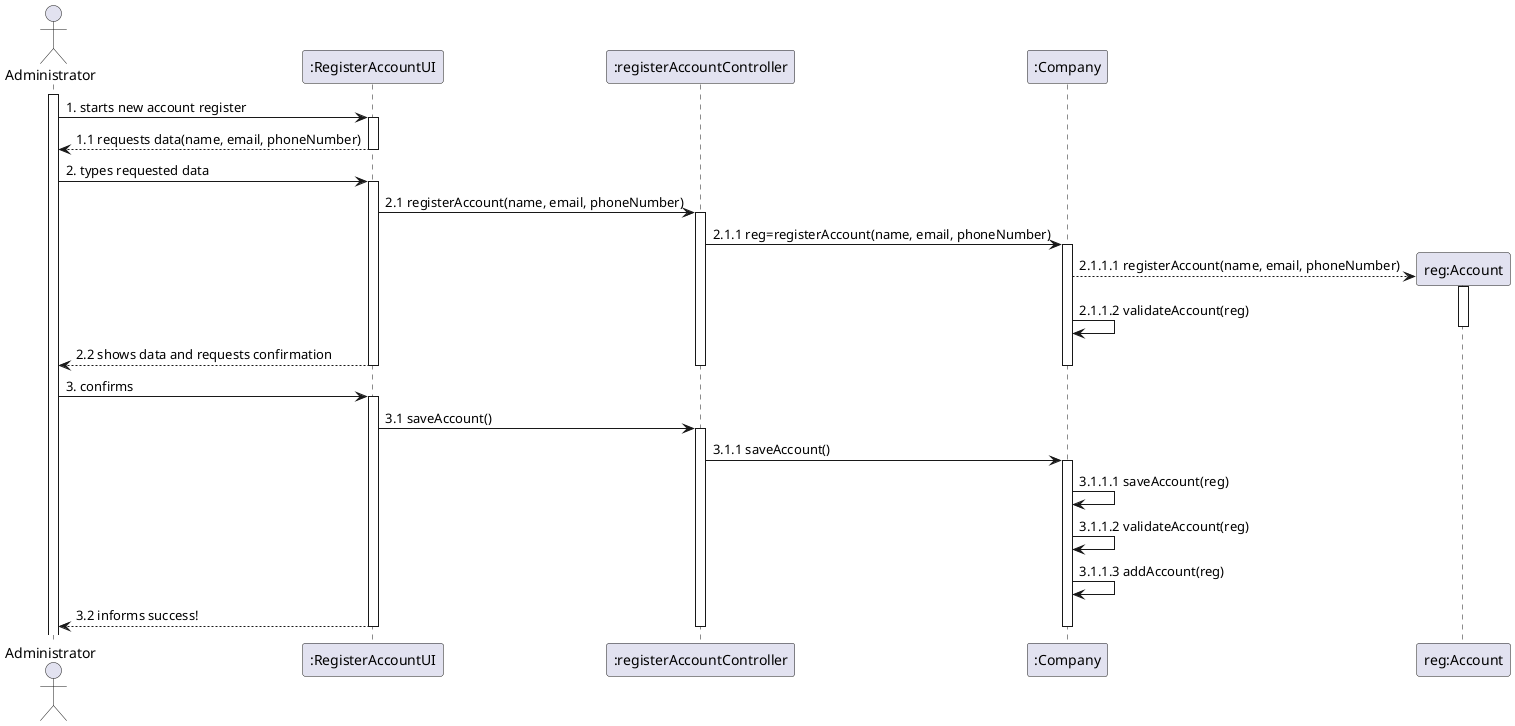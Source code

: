 @startuml
actor Administrator
participant ":RegisterAccountUI" as ui
participant ":registerAccountController" as controller
participant ":Company" as company
participant "reg:Account" as account

activate Administrator
Administrator -> ui: 1. starts new account register
activate ui
ui --> Administrator: 1.1 requests data(name, email, phoneNumber)
deactivate ui
Administrator -> ui: 2. types requested data
activate ui
ui -> controller: 2.1 registerAccount(name, email, phoneNumber)
activate controller
controller -> company: 2.1.1 reg=registerAccount(name, email, phoneNumber)
activate company
create account
company --> account: 2.1.1.1 registerAccount(name, email, phoneNumber)
activate account
company -> company: 2.1.1.2 validateAccount(reg)
deactivate account
ui --> Administrator: 2.2 shows data and requests confirmation
deactivate controller
deactivate company
deactivate ui
Administrator -> ui: 3. confirms
activate ui
ui -> controller: 3.1 saveAccount()
activate controller
controller -> company: 3.1.1 saveAccount()
activate company
company -> company: 3.1.1.1 saveAccount(reg)
company -> company: 3.1.1.2 validateAccount(reg)
company -> company: 3.1.1.3 addAccount(reg)

ui --> Administrator: 3.2 informs success!
deactivate company
deactivate controller
deactivate ui


@enduml

actor Administrator
participant ":RegisterAccountController" as controller
participant ":Company" as company
participant "acc :Account" as account

Administrator -> controller: 1. registerNewAccount(name, email, phoneNumber)
activate controller
controller -> company: 1.1 acc=registerNewAccount(name, email, phoneNumber)
activate company
create account
company --> account: 1.1.1 registerAccount(name, email, phoneNumber)
company -> company: 1.1.2 validateAccount(acc)
company -> company: 1.1.3 addAccount(acc)


actor Administrator
participant ":RegisterAccountUI" as ui
participant ":RegisterAccountController" as rgc
participant ":registerAccountController" as controller
participant "reg:Account" as account

activate Administrator
Administrator -> ui: 1. starts new account register
activate ui
ui --> Administrator: 1.1 requests data(name, email, phoneNumber)
deactivate ui
Administrator -> ui: 2. types requested data
activate ui
ui -> rgc: 2.1 registerAccount(name, email, phoneNumber)
activate rgc
rgc -> controller: 2.1.1 reg=registerAccount(name, email, phoneNumber)
activate controller
controller --> account: 2.1.1.1 register(name, email, phoneNumber)
deactivate controller
rgc -> controller: 2.1.2 validateAccount(reg)
activate controller
deactivate rgc
deactivate controller
ui --> Administrator: 2.2 shows data and requests confirmation

deactivate ui
Administrator -> ui: 3. confirms
activate ui
ui -> rgc: 3.1 saveAccount()
activate rgc
rgc -> controller: 3.1.1 saveAccount(reg)
activate controller
controller -> controller: 3.1.1.1 validateAccount(reg)
controller -> controller: 3.1.1.2 addAccount(reg)
deactivate controller
deactivate rgc
ui --> Administrator: 3.2 informs success!
deactivate ui
